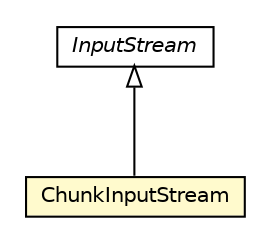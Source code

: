 #!/usr/local/bin/dot
#
# Class diagram 
# Generated by UMLGraph version 5.1 (http://www.umlgraph.org/)
#

digraph G {
	edge [fontname="Helvetica",fontsize=10,labelfontname="Helvetica",labelfontsize=10];
	node [fontname="Helvetica",fontsize=10,shape=plaintext];
	nodesep=0.25;
	ranksep=0.5;
	// com.gc.iotools.stream.is.ChunkInputStream
	c1142 [label=<<table title="com.gc.iotools.stream.is.ChunkInputStream" border="0" cellborder="1" cellspacing="0" cellpadding="2" port="p" bgcolor="lemonChiffon" href="./ChunkInputStream.html">
		<tr><td><table border="0" cellspacing="0" cellpadding="1">
<tr><td align="center" balign="center"> ChunkInputStream </td></tr>
		</table></td></tr>
		</table>>, fontname="Helvetica", fontcolor="black", fontsize=10.0];
	//com.gc.iotools.stream.is.ChunkInputStream extends java.io.InputStream
	c1161:p -> c1142:p [dir=back,arrowtail=empty];
	// java.io.InputStream
	c1161 [label=<<table title="java.io.InputStream" border="0" cellborder="1" cellspacing="0" cellpadding="2" port="p" href="http://java.sun.com/j2se/1.5.0/docs/api/java/io/InputStream.html">
		<tr><td><table border="0" cellspacing="0" cellpadding="1">
<tr><td align="center" balign="center"><font face="Helvetica-Oblique"> InputStream </font></td></tr>
		</table></td></tr>
		</table>>, fontname="Helvetica", fontcolor="black", fontsize=10.0];
}

